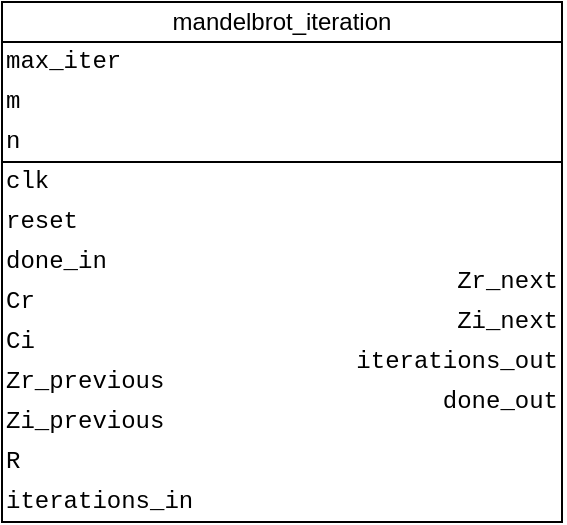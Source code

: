 <mxfile version="14.5.1" type="device" pages="5"><diagram id="_jJsT55Abz3tgFSvRN_q" name="mandelbrot_iteration"><mxGraphModel dx="691" dy="455" grid="1" gridSize="10" guides="1" tooltips="1" connect="1" arrows="1" fold="1" page="1" pageScale="1" pageWidth="1169" pageHeight="827" math="0" shadow="0"><root><mxCell id="0"/><mxCell id="1" parent="0"/><mxCell id="hxYK2iwyXAzPgti9iK7B-1" value="" style="group" vertex="1" connectable="0" parent="1"><mxGeometry x="320" y="40" width="280" height="260" as="geometry"/></mxCell><mxCell id="hxYK2iwyXAzPgti9iK7B-2" value="" style="rounded=0;whiteSpace=wrap;html=1;imageAspect=1;connectable=0;" vertex="1" parent="hxYK2iwyXAzPgti9iK7B-1"><mxGeometry width="280" height="260" as="geometry"/></mxCell><mxCell id="hxYK2iwyXAzPgti9iK7B-3" value="mandelbrot_iteration" style="rounded=0;whiteSpace=wrap;html=1;" vertex="1" parent="hxYK2iwyXAzPgti9iK7B-1"><mxGeometry width="280" height="20" as="geometry"/></mxCell><mxCell id="hxYK2iwyXAzPgti9iK7B-4" value="" style="endArrow=none;html=1;" edge="1" parent="hxYK2iwyXAzPgti9iK7B-1"><mxGeometry width="50" height="50" as="geometry"><mxPoint y="80" as="sourcePoint"/><mxPoint x="280" y="80" as="targetPoint"/></mxGeometry></mxCell><mxCell id="hxYK2iwyXAzPgti9iK7B-5" value="max_iter" style="text;html=1;strokeColor=none;fillColor=none;align=left;verticalAlign=middle;whiteSpace=wrap;rounded=0;fontFamily=Courier New;connectable=0;" vertex="1" parent="hxYK2iwyXAzPgti9iK7B-1"><mxGeometry y="20" width="60" height="20" as="geometry"/></mxCell><mxCell id="hxYK2iwyXAzPgti9iK7B-6" value="m" style="text;html=1;strokeColor=none;fillColor=none;align=left;verticalAlign=middle;whiteSpace=wrap;rounded=0;fontFamily=Courier New;connectable=0;" vertex="1" parent="hxYK2iwyXAzPgti9iK7B-1"><mxGeometry y="40" width="60" height="20" as="geometry"/></mxCell><mxCell id="hxYK2iwyXAzPgti9iK7B-7" value="n" style="text;html=1;strokeColor=none;fillColor=none;align=left;verticalAlign=middle;whiteSpace=wrap;rounded=0;fontFamily=Courier New;connectable=0;" vertex="1" parent="hxYK2iwyXAzPgti9iK7B-1"><mxGeometry y="60" width="60" height="20" as="geometry"/></mxCell><mxCell id="hxYK2iwyXAzPgti9iK7B-8" value="clk" style="text;html=1;strokeColor=none;fillColor=none;align=left;verticalAlign=middle;whiteSpace=wrap;rounded=0;fontFamily=Courier New;connectable=0;" vertex="1" parent="hxYK2iwyXAzPgti9iK7B-1"><mxGeometry y="80" width="60" height="20" as="geometry"/></mxCell><mxCell id="hxYK2iwyXAzPgti9iK7B-9" value="reset&lt;span style=&quot;color: rgba(0 , 0 , 0 , 0) ; font-family: monospace ; font-size: 0px&quot;&gt;%3CmxGraphModel%3E%3Croot%3E%3CmxCell%20id%3D%220%22%2F%3E%3CmxCell%20id%3D%221%22%20parent%3D%220%22%2F%3E%3CmxCell%20id%3D%222%22%20value%3D%22clk%22%20style%3D%22text%3Bhtml%3D1%3BstrokeColor%3Dnone%3BfillColor%3Dnone%3Balign%3Dleft%3BverticalAlign%3Dmiddle%3BwhiteSpace%3Dwrap%3Brounded%3D0%3BfontFamily%3DCourier%20New%3B%22%20vertex%3D%221%22%20parent%3D%221%22%3E%3CmxGeometry%20x%3D%22360%22%20y%3D%22280%22%20width%3D%2260%22%20height%3D%2220%22%20as%3D%22geometry%22%2F%3E%3C%2FmxCell%3E%3C%2Froot%3E%3C%2FmxGraphModel%3E&lt;/span&gt;" style="text;html=1;strokeColor=none;fillColor=none;align=left;verticalAlign=middle;whiteSpace=wrap;rounded=0;fontFamily=Courier New;connectable=0;" vertex="1" parent="hxYK2iwyXAzPgti9iK7B-1"><mxGeometry y="100" width="60" height="20" as="geometry"/></mxCell><mxCell id="hxYK2iwyXAzPgti9iK7B-10" value="done_in" style="text;html=1;strokeColor=none;fillColor=none;align=left;verticalAlign=middle;whiteSpace=wrap;rounded=0;fontFamily=Courier New;connectable=0;" vertex="1" parent="hxYK2iwyXAzPgti9iK7B-1"><mxGeometry y="120" width="60" height="20" as="geometry"/></mxCell><mxCell id="hxYK2iwyXAzPgti9iK7B-11" value="Cr" style="text;html=1;strokeColor=none;fillColor=none;align=left;verticalAlign=middle;whiteSpace=wrap;rounded=0;fontFamily=Courier New;connectable=0;" vertex="1" parent="hxYK2iwyXAzPgti9iK7B-1"><mxGeometry y="140" width="60" height="20" as="geometry"/></mxCell><mxCell id="hxYK2iwyXAzPgti9iK7B-12" value="Ci" style="text;html=1;strokeColor=none;fillColor=none;align=left;verticalAlign=middle;whiteSpace=wrap;rounded=0;fontFamily=Courier New;connectable=0;" vertex="1" parent="hxYK2iwyXAzPgti9iK7B-1"><mxGeometry y="160" width="60" height="20" as="geometry"/></mxCell><mxCell id="hxYK2iwyXAzPgti9iK7B-13" value="Zr_previous" style="text;html=1;strokeColor=none;fillColor=none;align=left;verticalAlign=middle;whiteSpace=wrap;rounded=0;fontFamily=Courier New;connectable=0;" vertex="1" parent="hxYK2iwyXAzPgti9iK7B-1"><mxGeometry y="180" width="60" height="20" as="geometry"/></mxCell><mxCell id="hxYK2iwyXAzPgti9iK7B-14" value="R" style="text;html=1;strokeColor=none;fillColor=none;align=left;verticalAlign=middle;whiteSpace=wrap;rounded=0;fontFamily=Courier New;connectable=0;" vertex="1" parent="hxYK2iwyXAzPgti9iK7B-1"><mxGeometry y="220" width="60" height="20" as="geometry"/></mxCell><mxCell id="hxYK2iwyXAzPgti9iK7B-15" value="iterations_in" style="text;html=1;strokeColor=none;fillColor=none;align=left;verticalAlign=middle;whiteSpace=wrap;rounded=0;fontFamily=Courier New;connectable=0;" vertex="1" parent="hxYK2iwyXAzPgti9iK7B-1"><mxGeometry y="240" width="60" height="20" as="geometry"/></mxCell><mxCell id="hxYK2iwyXAzPgti9iK7B-16" value="done_out" style="text;html=1;strokeColor=none;fillColor=none;align=right;verticalAlign=middle;whiteSpace=wrap;rounded=0;fontFamily=Courier New;connectable=0;" vertex="1" parent="hxYK2iwyXAzPgti9iK7B-1"><mxGeometry x="220" y="190" width="60" height="20" as="geometry"/></mxCell><mxCell id="hxYK2iwyXAzPgti9iK7B-17" value="iterations_out" style="text;html=1;strokeColor=none;fillColor=none;align=right;verticalAlign=middle;whiteSpace=wrap;rounded=0;fontFamily=Courier New;connectable=0;" vertex="1" parent="hxYK2iwyXAzPgti9iK7B-1"><mxGeometry x="220" y="170" width="60" height="20" as="geometry"/></mxCell><mxCell id="hxYK2iwyXAzPgti9iK7B-18" value="Zi_next" style="text;html=1;strokeColor=none;fillColor=none;align=right;verticalAlign=middle;whiteSpace=wrap;rounded=0;fontFamily=Courier New;connectable=0;" vertex="1" parent="hxYK2iwyXAzPgti9iK7B-1"><mxGeometry x="220" y="150" width="60" height="20" as="geometry"/></mxCell><mxCell id="hxYK2iwyXAzPgti9iK7B-19" value="Zr_next" style="text;html=1;strokeColor=none;fillColor=none;align=right;verticalAlign=middle;whiteSpace=wrap;rounded=0;fontFamily=Courier New;connectable=0;" vertex="1" parent="hxYK2iwyXAzPgti9iK7B-1"><mxGeometry x="220" y="130" width="60" height="20" as="geometry"/></mxCell><mxCell id="hxYK2iwyXAzPgti9iK7B-20" value="Zi_previous" style="text;html=1;strokeColor=none;fillColor=none;align=left;verticalAlign=middle;whiteSpace=wrap;rounded=0;fontFamily=Courier New;connectable=0;" vertex="1" parent="hxYK2iwyXAzPgti9iK7B-1"><mxGeometry y="200" width="60" height="20" as="geometry"/></mxCell></root></mxGraphModel></diagram><diagram id="HhHbQZ-x63Y027HYwnwl" name="loop"><mxGraphModel dx="835" dy="550" grid="1" gridSize="10" guides="1" tooltips="1" connect="1" arrows="1" fold="1" page="1" pageScale="1" pageWidth="1169" pageHeight="827" math="0" shadow="0"><root><mxCell id="9hP6KZm9KXk-ghTSROy2-0"/><mxCell id="9hP6KZm9KXk-ghTSROy2-1" parent="9hP6KZm9KXk-ghTSROy2-0"/><mxCell id="9hP6KZm9KXk-ghTSROy2-2" value="" style="endArrow=none;html=1;fontFamily=Courier New;edgeStyle=orthogonalEdgeStyle;arcSize=0;startArrow=block;startFill=1;endSize=3;startSize=3;endFill=0;" edge="1" parent="9hP6KZm9KXk-ghTSROy2-1"><mxGeometry width="50" height="50" relative="1" as="geometry"><mxPoint x="320" y="290" as="sourcePoint"/><mxPoint x="600" y="250" as="targetPoint"/><Array as="points"><mxPoint x="300" y="290"/><mxPoint x="300" y="310"/><mxPoint x="620" y="310"/><mxPoint x="620" y="250"/></Array></mxGeometry></mxCell><mxCell id="9hP6KZm9KXk-ghTSROy2-3" value="" style="endArrow=block;html=1;fontFamily=Courier New;arcSize=0;startSize=3;endSize=3;rounded=0;endFill=1;startArrow=none;startFill=0;" edge="1" parent="9hP6KZm9KXk-ghTSROy2-1"><mxGeometry width="50" height="50" relative="1" as="geometry"><mxPoint x="600" y="230" as="sourcePoint"/><mxPoint x="320" y="250" as="targetPoint"/><Array as="points"><mxPoint x="640" y="230"/><mxPoint x="640" y="320"/><mxPoint x="290" y="320"/><mxPoint x="290" y="250"/></Array></mxGeometry></mxCell><mxCell id="9hP6KZm9KXk-ghTSROy2-4" value="" style="group" vertex="1" connectable="0" parent="9hP6KZm9KXk-ghTSROy2-1"><mxGeometry x="320" y="40" width="280" height="260" as="geometry"/></mxCell><mxCell id="9hP6KZm9KXk-ghTSROy2-5" value="" style="rounded=0;whiteSpace=wrap;html=1;imageAspect=1;connectable=0;" vertex="1" parent="9hP6KZm9KXk-ghTSROy2-4"><mxGeometry width="280" height="260" as="geometry"/></mxCell><mxCell id="9hP6KZm9KXk-ghTSROy2-6" value="mandelbrot_iteration" style="rounded=0;whiteSpace=wrap;html=1;" vertex="1" parent="9hP6KZm9KXk-ghTSROy2-4"><mxGeometry width="280" height="20" as="geometry"/></mxCell><mxCell id="9hP6KZm9KXk-ghTSROy2-7" value="" style="endArrow=none;html=1;" edge="1" parent="9hP6KZm9KXk-ghTSROy2-4"><mxGeometry width="50" height="50" as="geometry"><mxPoint y="80" as="sourcePoint"/><mxPoint x="280" y="80" as="targetPoint"/></mxGeometry></mxCell><mxCell id="9hP6KZm9KXk-ghTSROy2-8" value="max_iter" style="text;html=1;strokeColor=none;fillColor=none;align=left;verticalAlign=middle;whiteSpace=wrap;rounded=0;fontFamily=Courier New;connectable=0;" vertex="1" parent="9hP6KZm9KXk-ghTSROy2-4"><mxGeometry y="20" width="60" height="20" as="geometry"/></mxCell><mxCell id="9hP6KZm9KXk-ghTSROy2-9" value="m" style="text;html=1;strokeColor=none;fillColor=none;align=left;verticalAlign=middle;whiteSpace=wrap;rounded=0;fontFamily=Courier New;connectable=0;" vertex="1" parent="9hP6KZm9KXk-ghTSROy2-4"><mxGeometry y="40" width="60" height="20" as="geometry"/></mxCell><mxCell id="9hP6KZm9KXk-ghTSROy2-10" value="n" style="text;html=1;strokeColor=none;fillColor=none;align=left;verticalAlign=middle;whiteSpace=wrap;rounded=0;fontFamily=Courier New;connectable=0;" vertex="1" parent="9hP6KZm9KXk-ghTSROy2-4"><mxGeometry y="60" width="60" height="20" as="geometry"/></mxCell><mxCell id="9hP6KZm9KXk-ghTSROy2-11" value="clk" style="text;html=1;strokeColor=none;fillColor=none;align=left;verticalAlign=middle;whiteSpace=wrap;rounded=0;fontFamily=Courier New;connectable=0;" vertex="1" parent="9hP6KZm9KXk-ghTSROy2-4"><mxGeometry y="80" width="60" height="20" as="geometry"/></mxCell><mxCell id="9hP6KZm9KXk-ghTSROy2-12" value="reset&lt;span style=&quot;color: rgba(0 , 0 , 0 , 0) ; font-family: monospace ; font-size: 0px&quot;&gt;%3CmxGraphModel%3E%3Croot%3E%3CmxCell%20id%3D%220%22%2F%3E%3CmxCell%20id%3D%221%22%20parent%3D%220%22%2F%3E%3CmxCell%20id%3D%222%22%20value%3D%22clk%22%20style%3D%22text%3Bhtml%3D1%3BstrokeColor%3Dnone%3BfillColor%3Dnone%3Balign%3Dleft%3BverticalAlign%3Dmiddle%3BwhiteSpace%3Dwrap%3Brounded%3D0%3BfontFamily%3DCourier%20New%3B%22%20vertex%3D%221%22%20parent%3D%221%22%3E%3CmxGeometry%20x%3D%22360%22%20y%3D%22280%22%20width%3D%2260%22%20height%3D%2220%22%20as%3D%22geometry%22%2F%3E%3C%2FmxCell%3E%3C%2Froot%3E%3C%2FmxGraphModel%3E&lt;/span&gt;" style="text;html=1;strokeColor=none;fillColor=none;align=left;verticalAlign=middle;whiteSpace=wrap;rounded=0;fontFamily=Courier New;connectable=0;" vertex="1" parent="9hP6KZm9KXk-ghTSROy2-4"><mxGeometry y="100" width="60" height="20" as="geometry"/></mxCell><mxCell id="9hP6KZm9KXk-ghTSROy2-13" value="done_in" style="text;html=1;strokeColor=none;fillColor=none;align=left;verticalAlign=middle;whiteSpace=wrap;rounded=0;fontFamily=Courier New;connectable=0;" vertex="1" parent="9hP6KZm9KXk-ghTSROy2-4"><mxGeometry y="120" width="60" height="20" as="geometry"/></mxCell><mxCell id="9hP6KZm9KXk-ghTSROy2-14" value="Cr" style="text;html=1;strokeColor=none;fillColor=none;align=left;verticalAlign=middle;whiteSpace=wrap;rounded=0;fontFamily=Courier New;connectable=0;" vertex="1" parent="9hP6KZm9KXk-ghTSROy2-4"><mxGeometry y="140" width="60" height="20" as="geometry"/></mxCell><mxCell id="9hP6KZm9KXk-ghTSROy2-15" value="Ci" style="text;html=1;strokeColor=none;fillColor=none;align=left;verticalAlign=middle;whiteSpace=wrap;rounded=0;fontFamily=Courier New;connectable=0;" vertex="1" parent="9hP6KZm9KXk-ghTSROy2-4"><mxGeometry y="160" width="60" height="20" as="geometry"/></mxCell><mxCell id="9hP6KZm9KXk-ghTSROy2-16" value="Zr_previous" style="text;html=1;strokeColor=none;fillColor=none;align=left;verticalAlign=middle;whiteSpace=wrap;rounded=0;fontFamily=Courier New;connectable=0;" vertex="1" parent="9hP6KZm9KXk-ghTSROy2-4"><mxGeometry y="180" width="60" height="20" as="geometry"/></mxCell><mxCell id="9hP6KZm9KXk-ghTSROy2-17" value="R" style="text;html=1;strokeColor=none;fillColor=none;align=left;verticalAlign=middle;whiteSpace=wrap;rounded=0;fontFamily=Courier New;connectable=0;" vertex="1" parent="9hP6KZm9KXk-ghTSROy2-4"><mxGeometry y="220" width="60" height="20" as="geometry"/></mxCell><mxCell id="9hP6KZm9KXk-ghTSROy2-18" value="iterations_in" style="text;html=1;strokeColor=none;fillColor=none;align=left;verticalAlign=middle;whiteSpace=wrap;rounded=0;fontFamily=Courier New;connectable=0;" vertex="1" parent="9hP6KZm9KXk-ghTSROy2-4"><mxGeometry y="240" width="60" height="20" as="geometry"/></mxCell><mxCell id="9hP6KZm9KXk-ghTSROy2-19" value="done_out" style="text;html=1;strokeColor=none;fillColor=none;align=right;verticalAlign=middle;whiteSpace=wrap;rounded=0;fontFamily=Courier New;connectable=0;" vertex="1" parent="9hP6KZm9KXk-ghTSROy2-4"><mxGeometry x="220" y="220" width="60" height="20" as="geometry"/></mxCell><mxCell id="9hP6KZm9KXk-ghTSROy2-20" value="iterations_out" style="text;html=1;strokeColor=none;fillColor=none;align=right;verticalAlign=middle;whiteSpace=wrap;rounded=0;fontFamily=Courier New;connectable=0;" vertex="1" parent="9hP6KZm9KXk-ghTSROy2-4"><mxGeometry x="220" y="200" width="60" height="20" as="geometry"/></mxCell><mxCell id="9hP6KZm9KXk-ghTSROy2-21" value="Zi_next" style="text;html=1;strokeColor=none;fillColor=none;align=right;verticalAlign=middle;whiteSpace=wrap;rounded=0;fontFamily=Courier New;connectable=0;" vertex="1" parent="9hP6KZm9KXk-ghTSROy2-4"><mxGeometry x="220" y="180" width="60" height="20" as="geometry"/></mxCell><mxCell id="9hP6KZm9KXk-ghTSROy2-22" value="Zr_next" style="text;html=1;strokeColor=none;fillColor=none;align=right;verticalAlign=middle;whiteSpace=wrap;rounded=0;fontFamily=Courier New;connectable=0;" vertex="1" parent="9hP6KZm9KXk-ghTSROy2-4"><mxGeometry x="220" y="160" width="60" height="20" as="geometry"/></mxCell><mxCell id="9hP6KZm9KXk-ghTSROy2-23" value="Zi_previous" style="text;html=1;strokeColor=none;fillColor=none;align=left;verticalAlign=middle;whiteSpace=wrap;rounded=0;fontFamily=Courier New;connectable=0;" vertex="1" parent="9hP6KZm9KXk-ghTSROy2-4"><mxGeometry y="200" width="60" height="20" as="geometry"/></mxCell><mxCell id="9hP6KZm9KXk-ghTSROy2-24" value="" style="endArrow=block;html=1;fontFamily=Courier New;rounded=0;endSize=3;startSize=3;endFill=1;startArrow=none;startFill=0;" edge="1" parent="9hP6KZm9KXk-ghTSROy2-1"><mxGeometry width="50" height="50" relative="1" as="geometry"><mxPoint x="600" y="270" as="sourcePoint"/><mxPoint x="320" y="170" as="targetPoint"/><Array as="points"><mxPoint x="680" y="270"/><mxPoint x="680" y="360"/><mxPoint x="250" y="360"/><mxPoint x="250" y="170"/></Array></mxGeometry></mxCell><mxCell id="9hP6KZm9KXk-ghTSROy2-25" value="" style="endArrow=block;html=1;fontFamily=Courier New;arcSize=0;startSize=3;endSize=3;endFill=1;startArrow=none;startFill=0;" edge="1" parent="9hP6KZm9KXk-ghTSROy2-1"><mxGeometry width="50" height="50" relative="1" as="geometry"><mxPoint x="600" y="210" as="sourcePoint"/><mxPoint x="320" y="230" as="targetPoint"/><Array as="points"><mxPoint x="660" y="210"/><mxPoint x="660" y="340"/><mxPoint x="270" y="340"/><mxPoint x="270" y="230"/></Array></mxGeometry></mxCell><mxCell id="xZkozBQHTRZ_x36jadSZ-1" style="edgeStyle=orthogonalEdgeStyle;rounded=0;orthogonalLoop=1;jettySize=auto;html=1;exitX=1;exitY=0.5;exitDx=0;exitDy=0;endSize=3;endArrow=block;endFill=1;startSize=3;" edge="1" parent="9hP6KZm9KXk-ghTSROy2-1" source="xZkozBQHTRZ_x36jadSZ-0"><mxGeometry relative="1" as="geometry"><mxPoint x="320" y="190" as="targetPoint"/><Array as="points"><mxPoint x="280" y="200"/><mxPoint x="280" y="190"/></Array></mxGeometry></mxCell><mxCell id="xZkozBQHTRZ_x36jadSZ-2" style="edgeStyle=orthogonalEdgeStyle;rounded=0;orthogonalLoop=1;jettySize=auto;html=1;exitX=1;exitY=0.5;exitDx=0;exitDy=0;endSize=3;endArrow=block;endFill=1;startSize=3;" edge="1" parent="9hP6KZm9KXk-ghTSROy2-1" source="xZkozBQHTRZ_x36jadSZ-0"><mxGeometry relative="1" as="geometry"><mxPoint x="320" y="210" as="targetPoint"/><Array as="points"><mxPoint x="280" y="200"/><mxPoint x="280" y="210"/></Array></mxGeometry></mxCell><mxCell id="xZkozBQHTRZ_x36jadSZ-0" value="Nouvelle valeur" style="text;html=1;strokeColor=none;fillColor=none;align=center;verticalAlign=middle;whiteSpace=wrap;rounded=0;" vertex="1" parent="9hP6KZm9KXk-ghTSROy2-1"><mxGeometry x="150" y="190" width="90" height="20" as="geometry"/></mxCell><mxCell id="xZkozBQHTRZ_x36jadSZ-4" style="edgeStyle=orthogonalEdgeStyle;rounded=0;orthogonalLoop=1;jettySize=auto;html=1;exitX=1;exitY=0.5;exitDx=0;exitDy=0;endSize=3;endArrow=block;endFill=1;startSize=3;" edge="1" parent="9hP6KZm9KXk-ghTSROy2-1" source="xZkozBQHTRZ_x36jadSZ-3"><mxGeometry relative="1" as="geometry"><mxPoint x="320" y="270" as="targetPoint"/></mxGeometry></mxCell><mxCell id="xZkozBQHTRZ_x36jadSZ-3" value="constante" style="text;html=1;strokeColor=none;fillColor=none;align=center;verticalAlign=middle;whiteSpace=wrap;rounded=0;" vertex="1" parent="9hP6KZm9KXk-ghTSROy2-1"><mxGeometry x="180" y="260" width="60" height="20" as="geometry"/></mxCell></root></mxGraphModel></diagram><diagram id="-gk3c2gso4A7u2yuxSbn" name="pipeline"><mxGraphModel dx="1673" dy="967" grid="1" gridSize="10" guides="1" tooltips="1" connect="1" arrows="1" fold="1" page="1" pageScale="1" pageWidth="1169" pageHeight="827" math="0" shadow="0"><root><mxCell id="WO4Mj6PO6jJ9o3oAA_7K-0"/><mxCell id="WO4Mj6PO6jJ9o3oAA_7K-1" parent="WO4Mj6PO6jJ9o3oAA_7K-0"/><mxCell id="WO4Mj6PO6jJ9o3oAA_7K-4" value="" style="group" vertex="1" connectable="0" parent="WO4Mj6PO6jJ9o3oAA_7K-1"><mxGeometry x="185" y="70" width="280" height="260" as="geometry"/></mxCell><mxCell id="WO4Mj6PO6jJ9o3oAA_7K-5" value="" style="rounded=0;whiteSpace=wrap;html=1;imageAspect=1;connectable=0;" vertex="1" parent="WO4Mj6PO6jJ9o3oAA_7K-4"><mxGeometry width="280" height="260" as="geometry"/></mxCell><mxCell id="WO4Mj6PO6jJ9o3oAA_7K-6" value="mandelbrot_iteration" style="rounded=0;whiteSpace=wrap;html=1;" vertex="1" parent="WO4Mj6PO6jJ9o3oAA_7K-4"><mxGeometry width="280" height="20" as="geometry"/></mxCell><mxCell id="WO4Mj6PO6jJ9o3oAA_7K-7" value="" style="endArrow=none;html=1;" edge="1" parent="WO4Mj6PO6jJ9o3oAA_7K-4"><mxGeometry width="50" height="50" as="geometry"><mxPoint y="80" as="sourcePoint"/><mxPoint x="280" y="80" as="targetPoint"/></mxGeometry></mxCell><mxCell id="WO4Mj6PO6jJ9o3oAA_7K-8" value="max_iter" style="text;html=1;strokeColor=none;fillColor=none;align=left;verticalAlign=middle;whiteSpace=wrap;rounded=0;fontFamily=Courier New;connectable=0;" vertex="1" parent="WO4Mj6PO6jJ9o3oAA_7K-4"><mxGeometry y="20" width="60" height="20" as="geometry"/></mxCell><mxCell id="WO4Mj6PO6jJ9o3oAA_7K-9" value="m" style="text;html=1;strokeColor=none;fillColor=none;align=left;verticalAlign=middle;whiteSpace=wrap;rounded=0;fontFamily=Courier New;connectable=0;" vertex="1" parent="WO4Mj6PO6jJ9o3oAA_7K-4"><mxGeometry y="40" width="60" height="20" as="geometry"/></mxCell><mxCell id="WO4Mj6PO6jJ9o3oAA_7K-10" value="n" style="text;html=1;strokeColor=none;fillColor=none;align=left;verticalAlign=middle;whiteSpace=wrap;rounded=0;fontFamily=Courier New;connectable=0;" vertex="1" parent="WO4Mj6PO6jJ9o3oAA_7K-4"><mxGeometry y="60" width="60" height="20" as="geometry"/></mxCell><mxCell id="WO4Mj6PO6jJ9o3oAA_7K-11" value="clk" style="text;html=1;strokeColor=none;fillColor=none;align=left;verticalAlign=middle;whiteSpace=wrap;rounded=0;fontFamily=Courier New;connectable=0;" vertex="1" parent="WO4Mj6PO6jJ9o3oAA_7K-4"><mxGeometry y="80" width="60" height="20" as="geometry"/></mxCell><mxCell id="WO4Mj6PO6jJ9o3oAA_7K-12" value="reset&lt;span style=&quot;color: rgba(0 , 0 , 0 , 0) ; font-family: monospace ; font-size: 0px&quot;&gt;%3CmxGraphModel%3E%3Croot%3E%3CmxCell%20id%3D%220%22%2F%3E%3CmxCell%20id%3D%221%22%20parent%3D%220%22%2F%3E%3CmxCell%20id%3D%222%22%20value%3D%22clk%22%20style%3D%22text%3Bhtml%3D1%3BstrokeColor%3Dnone%3BfillColor%3Dnone%3Balign%3Dleft%3BverticalAlign%3Dmiddle%3BwhiteSpace%3Dwrap%3Brounded%3D0%3BfontFamily%3DCourier%20New%3B%22%20vertex%3D%221%22%20parent%3D%221%22%3E%3CmxGeometry%20x%3D%22360%22%20y%3D%22280%22%20width%3D%2260%22%20height%3D%2220%22%20as%3D%22geometry%22%2F%3E%3C%2FmxCell%3E%3C%2Froot%3E%3C%2FmxGraphModel%3E&lt;/span&gt;" style="text;html=1;strokeColor=none;fillColor=none;align=left;verticalAlign=middle;whiteSpace=wrap;rounded=0;fontFamily=Courier New;connectable=0;" vertex="1" parent="WO4Mj6PO6jJ9o3oAA_7K-4"><mxGeometry y="100" width="60" height="20" as="geometry"/></mxCell><mxCell id="WO4Mj6PO6jJ9o3oAA_7K-13" value="done_in" style="text;html=1;strokeColor=none;fillColor=none;align=left;verticalAlign=middle;whiteSpace=wrap;rounded=0;fontFamily=Courier New;connectable=0;" vertex="1" parent="WO4Mj6PO6jJ9o3oAA_7K-4"><mxGeometry y="120" width="60" height="20" as="geometry"/></mxCell><mxCell id="WO4Mj6PO6jJ9o3oAA_7K-14" value="Cr" style="text;html=1;strokeColor=none;fillColor=none;align=left;verticalAlign=middle;whiteSpace=wrap;rounded=0;fontFamily=Courier New;connectable=0;" vertex="1" parent="WO4Mj6PO6jJ9o3oAA_7K-4"><mxGeometry y="140" width="60" height="20" as="geometry"/></mxCell><mxCell id="WO4Mj6PO6jJ9o3oAA_7K-15" value="Ci" style="text;html=1;strokeColor=none;fillColor=none;align=left;verticalAlign=middle;whiteSpace=wrap;rounded=0;fontFamily=Courier New;connectable=0;" vertex="1" parent="WO4Mj6PO6jJ9o3oAA_7K-4"><mxGeometry y="160" width="60" height="20" as="geometry"/></mxCell><mxCell id="WO4Mj6PO6jJ9o3oAA_7K-16" value="Zr_previous" style="text;html=1;strokeColor=none;fillColor=none;align=left;verticalAlign=middle;whiteSpace=wrap;rounded=0;fontFamily=Courier New;connectable=0;" vertex="1" parent="WO4Mj6PO6jJ9o3oAA_7K-4"><mxGeometry y="180" width="60" height="20" as="geometry"/></mxCell><mxCell id="WO4Mj6PO6jJ9o3oAA_7K-17" value="R" style="text;html=1;strokeColor=none;fillColor=none;align=left;verticalAlign=middle;whiteSpace=wrap;rounded=0;fontFamily=Courier New;connectable=0;" vertex="1" parent="WO4Mj6PO6jJ9o3oAA_7K-4"><mxGeometry y="220" width="60" height="20" as="geometry"/></mxCell><mxCell id="WO4Mj6PO6jJ9o3oAA_7K-18" value="iterations_in" style="text;html=1;strokeColor=none;fillColor=none;align=left;verticalAlign=middle;whiteSpace=wrap;rounded=0;fontFamily=Courier New;connectable=0;" vertex="1" parent="WO4Mj6PO6jJ9o3oAA_7K-4"><mxGeometry y="240" width="60" height="20" as="geometry"/></mxCell><mxCell id="WO4Mj6PO6jJ9o3oAA_7K-19" value="done_out" style="text;html=1;strokeColor=none;fillColor=none;align=right;verticalAlign=middle;whiteSpace=wrap;rounded=0;fontFamily=Courier New;connectable=0;" vertex="1" parent="WO4Mj6PO6jJ9o3oAA_7K-4"><mxGeometry x="220" y="120" width="60" height="20" as="geometry"/></mxCell><mxCell id="WO4Mj6PO6jJ9o3oAA_7K-20" value="iterations_out" style="text;html=1;strokeColor=none;fillColor=none;align=right;verticalAlign=middle;whiteSpace=wrap;rounded=0;fontFamily=Courier New;connectable=0;" vertex="1" parent="WO4Mj6PO6jJ9o3oAA_7K-4"><mxGeometry x="220" y="240" width="60" height="20" as="geometry"/></mxCell><mxCell id="WO4Mj6PO6jJ9o3oAA_7K-21" value="Zi_next" style="text;html=1;strokeColor=none;fillColor=none;align=right;verticalAlign=middle;whiteSpace=wrap;rounded=0;fontFamily=Courier New;connectable=0;" vertex="1" parent="WO4Mj6PO6jJ9o3oAA_7K-4"><mxGeometry x="220" y="200" width="60" height="20" as="geometry"/></mxCell><mxCell id="WO4Mj6PO6jJ9o3oAA_7K-22" value="Zr_next" style="text;html=1;strokeColor=none;fillColor=none;align=right;verticalAlign=middle;whiteSpace=wrap;rounded=0;fontFamily=Courier New;connectable=0;" vertex="1" parent="WO4Mj6PO6jJ9o3oAA_7K-4"><mxGeometry x="220" y="180" width="60" height="20" as="geometry"/></mxCell><mxCell id="WO4Mj6PO6jJ9o3oAA_7K-23" value="Zi_previous" style="text;html=1;strokeColor=none;fillColor=none;align=left;verticalAlign=middle;whiteSpace=wrap;rounded=0;fontFamily=Courier New;connectable=0;" vertex="1" parent="WO4Mj6PO6jJ9o3oAA_7K-4"><mxGeometry y="200" width="60" height="20" as="geometry"/></mxCell><mxCell id="WO4Mj6PO6jJ9o3oAA_7K-26" style="edgeStyle=orthogonalEdgeStyle;rounded=0;orthogonalLoop=1;jettySize=auto;html=1;exitX=1;exitY=0.5;exitDx=0;exitDy=0;endSize=3;endArrow=block;endFill=1;startSize=3;" edge="1" parent="WO4Mj6PO6jJ9o3oAA_7K-1" source="WO4Mj6PO6jJ9o3oAA_7K-28"><mxGeometry relative="1" as="geometry"><mxPoint x="185" y="220" as="targetPoint"/><Array as="points"><mxPoint x="145" y="230"/><mxPoint x="145" y="220"/></Array></mxGeometry></mxCell><mxCell id="WO4Mj6PO6jJ9o3oAA_7K-27" style="edgeStyle=orthogonalEdgeStyle;rounded=0;orthogonalLoop=1;jettySize=auto;html=1;exitX=1;exitY=0.5;exitDx=0;exitDy=0;endSize=3;endArrow=block;endFill=1;startSize=3;" edge="1" parent="WO4Mj6PO6jJ9o3oAA_7K-1" source="WO4Mj6PO6jJ9o3oAA_7K-28"><mxGeometry relative="1" as="geometry"><mxPoint x="185" y="240" as="targetPoint"/><Array as="points"><mxPoint x="145" y="230"/><mxPoint x="145" y="240"/></Array></mxGeometry></mxCell><mxCell id="WO4Mj6PO6jJ9o3oAA_7K-28" value="Nouvelle valeur" style="text;html=1;strokeColor=none;fillColor=none;align=center;verticalAlign=middle;whiteSpace=wrap;rounded=0;" vertex="1" parent="WO4Mj6PO6jJ9o3oAA_7K-1"><mxGeometry x="15" y="220" width="90" height="20" as="geometry"/></mxCell><mxCell id="WO4Mj6PO6jJ9o3oAA_7K-29" style="edgeStyle=orthogonalEdgeStyle;rounded=0;orthogonalLoop=1;jettySize=auto;html=1;exitX=1;exitY=0.5;exitDx=0;exitDy=0;endSize=3;endArrow=block;endFill=1;startSize=3;" edge="1" parent="WO4Mj6PO6jJ9o3oAA_7K-1" source="WO4Mj6PO6jJ9o3oAA_7K-30"><mxGeometry relative="1" as="geometry"><mxPoint x="185" y="300" as="targetPoint"/></mxGeometry></mxCell><mxCell id="WO4Mj6PO6jJ9o3oAA_7K-30" value="constante" style="text;html=1;strokeColor=none;fillColor=none;align=center;verticalAlign=middle;whiteSpace=wrap;rounded=0;" vertex="1" parent="WO4Mj6PO6jJ9o3oAA_7K-1"><mxGeometry x="45" y="290" width="60" height="20" as="geometry"/></mxCell><mxCell id="WO4Mj6PO6jJ9o3oAA_7K-71" value="0" style="text;html=1;strokeColor=none;fillColor=none;align=center;verticalAlign=middle;whiteSpace=wrap;rounded=0;" vertex="1" parent="WO4Mj6PO6jJ9o3oAA_7K-1"><mxGeometry x="165" y="190" width="20" height="20" as="geometry"/></mxCell><mxCell id="WO4Mj6PO6jJ9o3oAA_7K-72" value="0" style="text;html=1;strokeColor=none;fillColor=none;align=center;verticalAlign=middle;whiteSpace=wrap;rounded=0;" vertex="1" parent="WO4Mj6PO6jJ9o3oAA_7K-1"><mxGeometry x="165" y="250" width="20" height="20" as="geometry"/></mxCell><mxCell id="WO4Mj6PO6jJ9o3oAA_7K-73" value="0" style="text;html=1;strokeColor=none;fillColor=none;align=center;verticalAlign=middle;whiteSpace=wrap;rounded=0;" vertex="1" parent="WO4Mj6PO6jJ9o3oAA_7K-1"><mxGeometry x="165" y="270" width="20" height="20" as="geometry"/></mxCell><mxCell id="WO4Mj6PO6jJ9o3oAA_7K-74" value="0" style="text;html=1;strokeColor=none;fillColor=none;align=center;verticalAlign=middle;whiteSpace=wrap;rounded=0;" vertex="1" parent="WO4Mj6PO6jJ9o3oAA_7K-1"><mxGeometry x="165" y="310" width="20" height="20" as="geometry"/></mxCell><mxCell id="WO4Mj6PO6jJ9o3oAA_7K-77" value="" style="endArrow=block;html=1;endSize=3;startSize=3;endFill=1;arcSize=0;" edge="1" parent="WO4Mj6PO6jJ9o3oAA_7K-1"><mxGeometry width="50" height="50" relative="1" as="geometry"><mxPoint x="465" y="260" as="sourcePoint"/><mxPoint x="505" y="260" as="targetPoint"/><Array as="points"><mxPoint x="495" y="260"/></Array></mxGeometry></mxCell><mxCell id="WO4Mj6PO6jJ9o3oAA_7K-78" value="" style="endArrow=block;html=1;endSize=3;startSize=3;endFill=1;arcSize=0;" edge="1" parent="WO4Mj6PO6jJ9o3oAA_7K-1"><mxGeometry width="50" height="50" relative="1" as="geometry"><mxPoint x="465" y="279.83" as="sourcePoint"/><mxPoint x="505" y="279.83" as="targetPoint"/><Array as="points"><mxPoint x="495" y="279.83"/></Array></mxGeometry></mxCell><mxCell id="WO4Mj6PO6jJ9o3oAA_7K-79" value="" style="endArrow=block;html=1;endSize=3;startSize=3;endFill=1;arcSize=0;" edge="1" parent="WO4Mj6PO6jJ9o3oAA_7K-1"><mxGeometry width="50" height="50" relative="1" as="geometry"><mxPoint x="465" y="319.83" as="sourcePoint"/><mxPoint x="505" y="319.83" as="targetPoint"/><Array as="points"><mxPoint x="495" y="319.83"/></Array></mxGeometry></mxCell><mxCell id="WO4Mj6PO6jJ9o3oAA_7K-80" value="" style="endArrow=block;html=1;endSize=3;startSize=3;endFill=1;arcSize=0;" edge="1" parent="WO4Mj6PO6jJ9o3oAA_7K-1"><mxGeometry width="50" height="50" relative="1" as="geometry"><mxPoint x="465" y="199.83" as="sourcePoint"/><mxPoint x="505" y="199.83" as="targetPoint"/><Array as="points"><mxPoint x="495" y="199.83"/></Array></mxGeometry></mxCell><mxCell id="WO4Mj6PO6jJ9o3oAA_7K-85" value="" style="group" vertex="1" connectable="0" parent="WO4Mj6PO6jJ9o3oAA_7K-1"><mxGeometry x="505" y="70" width="280" height="260" as="geometry"/></mxCell><mxCell id="WO4Mj6PO6jJ9o3oAA_7K-86" value="" style="rounded=0;whiteSpace=wrap;html=1;imageAspect=1;connectable=0;" vertex="1" parent="WO4Mj6PO6jJ9o3oAA_7K-85"><mxGeometry width="280" height="260" as="geometry"/></mxCell><mxCell id="WO4Mj6PO6jJ9o3oAA_7K-87" value="mandelbrot_iteration" style="rounded=0;whiteSpace=wrap;html=1;" vertex="1" parent="WO4Mj6PO6jJ9o3oAA_7K-85"><mxGeometry width="280" height="20" as="geometry"/></mxCell><mxCell id="WO4Mj6PO6jJ9o3oAA_7K-88" value="" style="endArrow=none;html=1;" edge="1" parent="WO4Mj6PO6jJ9o3oAA_7K-85"><mxGeometry width="50" height="50" as="geometry"><mxPoint y="80" as="sourcePoint"/><mxPoint x="280" y="80" as="targetPoint"/></mxGeometry></mxCell><mxCell id="WO4Mj6PO6jJ9o3oAA_7K-89" value="max_iter" style="text;html=1;strokeColor=none;fillColor=none;align=left;verticalAlign=middle;whiteSpace=wrap;rounded=0;fontFamily=Courier New;connectable=0;" vertex="1" parent="WO4Mj6PO6jJ9o3oAA_7K-85"><mxGeometry y="20" width="60" height="20" as="geometry"/></mxCell><mxCell id="WO4Mj6PO6jJ9o3oAA_7K-90" value="m" style="text;html=1;strokeColor=none;fillColor=none;align=left;verticalAlign=middle;whiteSpace=wrap;rounded=0;fontFamily=Courier New;connectable=0;" vertex="1" parent="WO4Mj6PO6jJ9o3oAA_7K-85"><mxGeometry y="40" width="60" height="20" as="geometry"/></mxCell><mxCell id="WO4Mj6PO6jJ9o3oAA_7K-91" value="n" style="text;html=1;strokeColor=none;fillColor=none;align=left;verticalAlign=middle;whiteSpace=wrap;rounded=0;fontFamily=Courier New;connectable=0;" vertex="1" parent="WO4Mj6PO6jJ9o3oAA_7K-85"><mxGeometry y="60" width="60" height="20" as="geometry"/></mxCell><mxCell id="WO4Mj6PO6jJ9o3oAA_7K-92" value="clk" style="text;html=1;strokeColor=none;fillColor=none;align=left;verticalAlign=middle;whiteSpace=wrap;rounded=0;fontFamily=Courier New;connectable=0;" vertex="1" parent="WO4Mj6PO6jJ9o3oAA_7K-85"><mxGeometry y="80" width="60" height="20" as="geometry"/></mxCell><mxCell id="WO4Mj6PO6jJ9o3oAA_7K-93" value="reset&lt;span style=&quot;color: rgba(0 , 0 , 0 , 0) ; font-family: monospace ; font-size: 0px&quot;&gt;%3CmxGraphModel%3E%3Croot%3E%3CmxCell%20id%3D%220%22%2F%3E%3CmxCell%20id%3D%221%22%20parent%3D%220%22%2F%3E%3CmxCell%20id%3D%222%22%20value%3D%22clk%22%20style%3D%22text%3Bhtml%3D1%3BstrokeColor%3Dnone%3BfillColor%3Dnone%3Balign%3Dleft%3BverticalAlign%3Dmiddle%3BwhiteSpace%3Dwrap%3Brounded%3D0%3BfontFamily%3DCourier%20New%3B%22%20vertex%3D%221%22%20parent%3D%221%22%3E%3CmxGeometry%20x%3D%22360%22%20y%3D%22280%22%20width%3D%2260%22%20height%3D%2220%22%20as%3D%22geometry%22%2F%3E%3C%2FmxCell%3E%3C%2Froot%3E%3C%2FmxGraphModel%3E&lt;/span&gt;" style="text;html=1;strokeColor=none;fillColor=none;align=left;verticalAlign=middle;whiteSpace=wrap;rounded=0;fontFamily=Courier New;connectable=0;" vertex="1" parent="WO4Mj6PO6jJ9o3oAA_7K-85"><mxGeometry y="100" width="60" height="20" as="geometry"/></mxCell><mxCell id="WO4Mj6PO6jJ9o3oAA_7K-94" value="done_in" style="text;html=1;strokeColor=none;fillColor=none;align=left;verticalAlign=middle;whiteSpace=wrap;rounded=0;fontFamily=Courier New;connectable=0;" vertex="1" parent="WO4Mj6PO6jJ9o3oAA_7K-85"><mxGeometry y="120" width="60" height="20" as="geometry"/></mxCell><mxCell id="WO4Mj6PO6jJ9o3oAA_7K-95" value="Cr" style="text;html=1;strokeColor=none;fillColor=none;align=left;verticalAlign=middle;whiteSpace=wrap;rounded=0;fontFamily=Courier New;connectable=0;" vertex="1" parent="WO4Mj6PO6jJ9o3oAA_7K-85"><mxGeometry y="140" width="60" height="20" as="geometry"/></mxCell><mxCell id="WO4Mj6PO6jJ9o3oAA_7K-96" value="Ci" style="text;html=1;strokeColor=none;fillColor=none;align=left;verticalAlign=middle;whiteSpace=wrap;rounded=0;fontFamily=Courier New;connectable=0;" vertex="1" parent="WO4Mj6PO6jJ9o3oAA_7K-85"><mxGeometry y="160" width="60" height="20" as="geometry"/></mxCell><mxCell id="WO4Mj6PO6jJ9o3oAA_7K-97" value="Zr_previous" style="text;html=1;strokeColor=none;fillColor=none;align=left;verticalAlign=middle;whiteSpace=wrap;rounded=0;fontFamily=Courier New;connectable=0;" vertex="1" parent="WO4Mj6PO6jJ9o3oAA_7K-85"><mxGeometry y="180" width="60" height="20" as="geometry"/></mxCell><mxCell id="WO4Mj6PO6jJ9o3oAA_7K-98" value="R" style="text;html=1;strokeColor=none;fillColor=none;align=left;verticalAlign=middle;whiteSpace=wrap;rounded=0;fontFamily=Courier New;connectable=0;" vertex="1" parent="WO4Mj6PO6jJ9o3oAA_7K-85"><mxGeometry y="220" width="60" height="20" as="geometry"/></mxCell><mxCell id="WO4Mj6PO6jJ9o3oAA_7K-99" value="iterations_in" style="text;html=1;strokeColor=none;fillColor=none;align=left;verticalAlign=middle;whiteSpace=wrap;rounded=0;fontFamily=Courier New;connectable=0;" vertex="1" parent="WO4Mj6PO6jJ9o3oAA_7K-85"><mxGeometry y="240" width="60" height="20" as="geometry"/></mxCell><mxCell id="WO4Mj6PO6jJ9o3oAA_7K-100" value="done_out" style="text;html=1;strokeColor=none;fillColor=none;align=right;verticalAlign=middle;whiteSpace=wrap;rounded=0;fontFamily=Courier New;connectable=0;" vertex="1" parent="WO4Mj6PO6jJ9o3oAA_7K-85"><mxGeometry x="220" y="120" width="60" height="20" as="geometry"/></mxCell><mxCell id="WO4Mj6PO6jJ9o3oAA_7K-101" value="iterations_out" style="text;html=1;strokeColor=none;fillColor=none;align=right;verticalAlign=middle;whiteSpace=wrap;rounded=0;fontFamily=Courier New;connectable=0;" vertex="1" parent="WO4Mj6PO6jJ9o3oAA_7K-85"><mxGeometry x="220" y="240" width="60" height="20" as="geometry"/></mxCell><mxCell id="WO4Mj6PO6jJ9o3oAA_7K-102" value="Zi_next" style="text;html=1;strokeColor=none;fillColor=none;align=right;verticalAlign=middle;whiteSpace=wrap;rounded=0;fontFamily=Courier New;connectable=0;" vertex="1" parent="WO4Mj6PO6jJ9o3oAA_7K-85"><mxGeometry x="220" y="200" width="60" height="20" as="geometry"/></mxCell><mxCell id="WO4Mj6PO6jJ9o3oAA_7K-103" value="Zr_next" style="text;html=1;strokeColor=none;fillColor=none;align=right;verticalAlign=middle;whiteSpace=wrap;rounded=0;fontFamily=Courier New;connectable=0;" vertex="1" parent="WO4Mj6PO6jJ9o3oAA_7K-85"><mxGeometry x="220" y="180" width="60" height="20" as="geometry"/></mxCell><mxCell id="WO4Mj6PO6jJ9o3oAA_7K-104" value="Zi_previous" style="text;html=1;strokeColor=none;fillColor=none;align=left;verticalAlign=middle;whiteSpace=wrap;rounded=0;fontFamily=Courier New;connectable=0;" vertex="1" parent="WO4Mj6PO6jJ9o3oAA_7K-85"><mxGeometry y="200" width="60" height="20" as="geometry"/></mxCell><mxCell id="WO4Mj6PO6jJ9o3oAA_7K-105" value="" style="endArrow=block;html=1;endSize=3;startSize=3;endFill=1;arcSize=0;" edge="1" parent="WO4Mj6PO6jJ9o3oAA_7K-1"><mxGeometry width="50" height="50" relative="1" as="geometry"><mxPoint x="785" y="260" as="sourcePoint"/><mxPoint x="825" y="260" as="targetPoint"/><Array as="points"><mxPoint x="815" y="260"/></Array></mxGeometry></mxCell><mxCell id="WO4Mj6PO6jJ9o3oAA_7K-106" value="" style="endArrow=block;html=1;endSize=3;startSize=3;endFill=1;arcSize=0;" edge="1" parent="WO4Mj6PO6jJ9o3oAA_7K-1"><mxGeometry width="50" height="50" relative="1" as="geometry"><mxPoint x="785" y="279.83" as="sourcePoint"/><mxPoint x="825" y="279.83" as="targetPoint"/><Array as="points"><mxPoint x="815" y="279.83"/></Array></mxGeometry></mxCell><mxCell id="WO4Mj6PO6jJ9o3oAA_7K-107" value="" style="endArrow=block;html=1;endSize=3;startSize=3;endFill=1;arcSize=0;" edge="1" parent="WO4Mj6PO6jJ9o3oAA_7K-1"><mxGeometry width="50" height="50" relative="1" as="geometry"><mxPoint x="785" y="319.83" as="sourcePoint"/><mxPoint x="825" y="319.83" as="targetPoint"/><Array as="points"><mxPoint x="815" y="319.83"/></Array></mxGeometry></mxCell><mxCell id="WO4Mj6PO6jJ9o3oAA_7K-108" value="" style="endArrow=block;html=1;endSize=3;startSize=3;endFill=1;arcSize=0;" edge="1" parent="WO4Mj6PO6jJ9o3oAA_7K-1"><mxGeometry width="50" height="50" relative="1" as="geometry"><mxPoint x="785" y="199.83" as="sourcePoint"/><mxPoint x="825" y="199.83" as="targetPoint"/><Array as="points"><mxPoint x="815" y="199.83"/></Array></mxGeometry></mxCell><mxCell id="WO4Mj6PO6jJ9o3oAA_7K-109" value="" style="group" vertex="1" connectable="0" parent="WO4Mj6PO6jJ9o3oAA_7K-1"><mxGeometry x="825" y="70" width="280" height="260" as="geometry"/></mxCell><mxCell id="WO4Mj6PO6jJ9o3oAA_7K-110" value="" style="rounded=0;whiteSpace=wrap;html=1;imageAspect=1;connectable=0;" vertex="1" parent="WO4Mj6PO6jJ9o3oAA_7K-109"><mxGeometry width="280" height="260" as="geometry"/></mxCell><mxCell id="WO4Mj6PO6jJ9o3oAA_7K-111" value="mandelbrot_iteration" style="rounded=0;whiteSpace=wrap;html=1;" vertex="1" parent="WO4Mj6PO6jJ9o3oAA_7K-109"><mxGeometry width="280" height="20" as="geometry"/></mxCell><mxCell id="WO4Mj6PO6jJ9o3oAA_7K-112" value="" style="endArrow=none;html=1;" edge="1" parent="WO4Mj6PO6jJ9o3oAA_7K-109"><mxGeometry width="50" height="50" as="geometry"><mxPoint y="80" as="sourcePoint"/><mxPoint x="280" y="80" as="targetPoint"/></mxGeometry></mxCell><mxCell id="WO4Mj6PO6jJ9o3oAA_7K-113" value="max_iter" style="text;html=1;strokeColor=none;fillColor=none;align=left;verticalAlign=middle;whiteSpace=wrap;rounded=0;fontFamily=Courier New;connectable=0;" vertex="1" parent="WO4Mj6PO6jJ9o3oAA_7K-109"><mxGeometry y="20" width="60" height="20" as="geometry"/></mxCell><mxCell id="WO4Mj6PO6jJ9o3oAA_7K-114" value="m" style="text;html=1;strokeColor=none;fillColor=none;align=left;verticalAlign=middle;whiteSpace=wrap;rounded=0;fontFamily=Courier New;connectable=0;" vertex="1" parent="WO4Mj6PO6jJ9o3oAA_7K-109"><mxGeometry y="40" width="60" height="20" as="geometry"/></mxCell><mxCell id="WO4Mj6PO6jJ9o3oAA_7K-115" value="n" style="text;html=1;strokeColor=none;fillColor=none;align=left;verticalAlign=middle;whiteSpace=wrap;rounded=0;fontFamily=Courier New;connectable=0;" vertex="1" parent="WO4Mj6PO6jJ9o3oAA_7K-109"><mxGeometry y="60" width="60" height="20" as="geometry"/></mxCell><mxCell id="WO4Mj6PO6jJ9o3oAA_7K-116" value="clk" style="text;html=1;strokeColor=none;fillColor=none;align=left;verticalAlign=middle;whiteSpace=wrap;rounded=0;fontFamily=Courier New;connectable=0;" vertex="1" parent="WO4Mj6PO6jJ9o3oAA_7K-109"><mxGeometry y="80" width="60" height="20" as="geometry"/></mxCell><mxCell id="WO4Mj6PO6jJ9o3oAA_7K-117" value="reset&lt;span style=&quot;color: rgba(0 , 0 , 0 , 0) ; font-family: monospace ; font-size: 0px&quot;&gt;%3CmxGraphModel%3E%3Croot%3E%3CmxCell%20id%3D%220%22%2F%3E%3CmxCell%20id%3D%221%22%20parent%3D%220%22%2F%3E%3CmxCell%20id%3D%222%22%20value%3D%22clk%22%20style%3D%22text%3Bhtml%3D1%3BstrokeColor%3Dnone%3BfillColor%3Dnone%3Balign%3Dleft%3BverticalAlign%3Dmiddle%3BwhiteSpace%3Dwrap%3Brounded%3D0%3BfontFamily%3DCourier%20New%3B%22%20vertex%3D%221%22%20parent%3D%221%22%3E%3CmxGeometry%20x%3D%22360%22%20y%3D%22280%22%20width%3D%2260%22%20height%3D%2220%22%20as%3D%22geometry%22%2F%3E%3C%2FmxCell%3E%3C%2Froot%3E%3C%2FmxGraphModel%3E&lt;/span&gt;" style="text;html=1;strokeColor=none;fillColor=none;align=left;verticalAlign=middle;whiteSpace=wrap;rounded=0;fontFamily=Courier New;connectable=0;" vertex="1" parent="WO4Mj6PO6jJ9o3oAA_7K-109"><mxGeometry y="100" width="60" height="20" as="geometry"/></mxCell><mxCell id="WO4Mj6PO6jJ9o3oAA_7K-118" value="done_in" style="text;html=1;strokeColor=none;fillColor=none;align=left;verticalAlign=middle;whiteSpace=wrap;rounded=0;fontFamily=Courier New;connectable=0;" vertex="1" parent="WO4Mj6PO6jJ9o3oAA_7K-109"><mxGeometry y="120" width="60" height="20" as="geometry"/></mxCell><mxCell id="WO4Mj6PO6jJ9o3oAA_7K-119" value="Cr" style="text;html=1;strokeColor=none;fillColor=none;align=left;verticalAlign=middle;whiteSpace=wrap;rounded=0;fontFamily=Courier New;connectable=0;" vertex="1" parent="WO4Mj6PO6jJ9o3oAA_7K-109"><mxGeometry y="140" width="60" height="20" as="geometry"/></mxCell><mxCell id="WO4Mj6PO6jJ9o3oAA_7K-120" value="Ci" style="text;html=1;strokeColor=none;fillColor=none;align=left;verticalAlign=middle;whiteSpace=wrap;rounded=0;fontFamily=Courier New;connectable=0;" vertex="1" parent="WO4Mj6PO6jJ9o3oAA_7K-109"><mxGeometry y="160" width="60" height="20" as="geometry"/></mxCell><mxCell id="WO4Mj6PO6jJ9o3oAA_7K-121" value="Zr_previous" style="text;html=1;strokeColor=none;fillColor=none;align=left;verticalAlign=middle;whiteSpace=wrap;rounded=0;fontFamily=Courier New;connectable=0;" vertex="1" parent="WO4Mj6PO6jJ9o3oAA_7K-109"><mxGeometry y="180" width="60" height="20" as="geometry"/></mxCell><mxCell id="WO4Mj6PO6jJ9o3oAA_7K-122" value="R" style="text;html=1;strokeColor=none;fillColor=none;align=left;verticalAlign=middle;whiteSpace=wrap;rounded=0;fontFamily=Courier New;connectable=0;" vertex="1" parent="WO4Mj6PO6jJ9o3oAA_7K-109"><mxGeometry y="220" width="60" height="20" as="geometry"/></mxCell><mxCell id="WO4Mj6PO6jJ9o3oAA_7K-123" value="iterations_in" style="text;html=1;strokeColor=none;fillColor=none;align=left;verticalAlign=middle;whiteSpace=wrap;rounded=0;fontFamily=Courier New;connectable=0;" vertex="1" parent="WO4Mj6PO6jJ9o3oAA_7K-109"><mxGeometry y="240" width="60" height="20" as="geometry"/></mxCell><mxCell id="WO4Mj6PO6jJ9o3oAA_7K-124" value="done_out" style="text;html=1;strokeColor=none;fillColor=none;align=right;verticalAlign=middle;whiteSpace=wrap;rounded=0;fontFamily=Courier New;connectable=0;" vertex="1" parent="WO4Mj6PO6jJ9o3oAA_7K-109"><mxGeometry x="220" y="120" width="60" height="20" as="geometry"/></mxCell><mxCell id="WO4Mj6PO6jJ9o3oAA_7K-125" value="iterations_out" style="text;html=1;strokeColor=none;fillColor=none;align=right;verticalAlign=middle;whiteSpace=wrap;rounded=0;fontFamily=Courier New;connectable=0;" vertex="1" parent="WO4Mj6PO6jJ9o3oAA_7K-109"><mxGeometry x="220" y="240" width="60" height="20" as="geometry"/></mxCell><mxCell id="WO4Mj6PO6jJ9o3oAA_7K-126" value="Zi_next" style="text;html=1;strokeColor=none;fillColor=none;align=right;verticalAlign=middle;whiteSpace=wrap;rounded=0;fontFamily=Courier New;connectable=0;" vertex="1" parent="WO4Mj6PO6jJ9o3oAA_7K-109"><mxGeometry x="220" y="200" width="60" height="20" as="geometry"/></mxCell><mxCell id="WO4Mj6PO6jJ9o3oAA_7K-127" value="Zr_next" style="text;html=1;strokeColor=none;fillColor=none;align=right;verticalAlign=middle;whiteSpace=wrap;rounded=0;fontFamily=Courier New;connectable=0;" vertex="1" parent="WO4Mj6PO6jJ9o3oAA_7K-109"><mxGeometry x="220" y="180" width="60" height="20" as="geometry"/></mxCell><mxCell id="WO4Mj6PO6jJ9o3oAA_7K-128" value="Zi_previous" style="text;html=1;strokeColor=none;fillColor=none;align=left;verticalAlign=middle;whiteSpace=wrap;rounded=0;fontFamily=Courier New;connectable=0;" vertex="1" parent="WO4Mj6PO6jJ9o3oAA_7K-109"><mxGeometry y="200" width="60" height="20" as="geometry"/></mxCell><mxCell id="WO4Mj6PO6jJ9o3oAA_7K-133" value="etc..." style="text;html=1;strokeColor=none;fillColor=none;align=center;verticalAlign=middle;whiteSpace=wrap;rounded=0;fontSize=16;" vertex="1" parent="WO4Mj6PO6jJ9o3oAA_7K-1"><mxGeometry x="1115" y="210" width="40" height="20" as="geometry"/></mxCell></root></mxGraphModel></diagram><diagram id="TG1WiTM1M1CF8SjhQ1i6" name="fichiers"><mxGraphModel dx="677" dy="391" grid="1" gridSize="10" guides="1" tooltips="1" connect="1" arrows="1" fold="1" page="1" pageScale="1" pageWidth="1169" pageHeight="827" math="0" shadow="0"><root><mxCell id="XHkJgdPlwDeUFaLisujm-0"/><mxCell id="XHkJgdPlwDeUFaLisujm-1" parent="XHkJgdPlwDeUFaLisujm-0"/><mxCell id="XHkJgdPlwDeUFaLisujm-14" value="Méthode &quot;loop&quot;" style="rounded=0;whiteSpace=wrap;html=1;fontFamily=Courier New;fontSize=10;dashed=1;strokeColor=#6c8ebf;verticalAlign=top;spacing=-20;fillColor=none;" vertex="1" parent="XHkJgdPlwDeUFaLisujm-1"><mxGeometry x="180" y="210" width="160" height="180" as="geometry"/></mxCell><mxCell id="XHkJgdPlwDeUFaLisujm-15" value="Méthode &quot;pipeline&quot;" style="rounded=0;whiteSpace=wrap;html=1;fontFamily=Courier New;fontSize=10;dashed=1;strokeColor=#6c8ebf;verticalAlign=top;spacing=-20;fillColor=none;" vertex="1" parent="XHkJgdPlwDeUFaLisujm-1"><mxGeometry x="500" y="210" width="160" height="180" as="geometry"/></mxCell><mxCell id="XHkJgdPlwDeUFaLisujm-4" style="edgeStyle=orthogonalEdgeStyle;rounded=0;orthogonalLoop=1;jettySize=auto;html=1;exitX=0.5;exitY=0;exitDx=0;exitDy=0;entryX=0.5;entryY=1;entryDx=0;entryDy=0;startSize=3;endArrow=block;endFill=1;endSize=3;fontSize=12;" edge="1" parent="XHkJgdPlwDeUFaLisujm-1" source="XHkJgdPlwDeUFaLisujm-2" target="XHkJgdPlwDeUFaLisujm-3"><mxGeometry relative="1" as="geometry"/></mxCell><mxCell id="XHkJgdPlwDeUFaLisujm-6" style="edgeStyle=orthogonalEdgeStyle;rounded=0;orthogonalLoop=1;jettySize=auto;html=1;exitX=0.5;exitY=0;exitDx=0;exitDy=0;entryX=0.5;entryY=1;entryDx=0;entryDy=0;startSize=3;endArrow=block;endFill=1;endSize=3;fontSize=12;" edge="1" parent="XHkJgdPlwDeUFaLisujm-1" source="XHkJgdPlwDeUFaLisujm-2" target="XHkJgdPlwDeUFaLisujm-5"><mxGeometry relative="1" as="geometry"/></mxCell><mxCell id="XHkJgdPlwDeUFaLisujm-2" value="mandelbrot_iteration.vhd" style="rounded=0;whiteSpace=wrap;html=1;fontSize=10;fontFamily=Courier New;" vertex="1" parent="XHkJgdPlwDeUFaLisujm-1"><mxGeometry x="340" y="400" width="160" height="40" as="geometry"/></mxCell><mxCell id="XHkJgdPlwDeUFaLisujm-9" style="edgeStyle=orthogonalEdgeStyle;rounded=0;orthogonalLoop=1;jettySize=auto;html=1;exitX=0.5;exitY=0;exitDx=0;exitDy=0;entryX=0.5;entryY=1;entryDx=0;entryDy=0;startSize=3;endArrow=block;endFill=1;endSize=3;fontSize=12;" edge="1" parent="XHkJgdPlwDeUFaLisujm-1" source="XHkJgdPlwDeUFaLisujm-3" target="XHkJgdPlwDeUFaLisujm-8"><mxGeometry relative="1" as="geometry"/></mxCell><mxCell id="XHkJgdPlwDeUFaLisujm-3" value="mandelbrot_loop.vhd" style="rounded=0;whiteSpace=wrap;html=1;fontSize=10;fontFamily=Courier New;" vertex="1" parent="XHkJgdPlwDeUFaLisujm-1"><mxGeometry x="200" y="320" width="120" height="40" as="geometry"/></mxCell><mxCell id="XHkJgdPlwDeUFaLisujm-10" style="edgeStyle=orthogonalEdgeStyle;rounded=0;orthogonalLoop=1;jettySize=auto;html=1;exitX=0.5;exitY=0;exitDx=0;exitDy=0;entryX=0.5;entryY=1;entryDx=0;entryDy=0;startSize=3;endArrow=block;endFill=1;endSize=3;fontSize=12;" edge="1" parent="XHkJgdPlwDeUFaLisujm-1" source="XHkJgdPlwDeUFaLisujm-5" target="XHkJgdPlwDeUFaLisujm-7"><mxGeometry relative="1" as="geometry"/></mxCell><mxCell id="XHkJgdPlwDeUFaLisujm-5" value="mandelbrot_&lt;br&gt;pipeline.vhd" style="rounded=0;whiteSpace=wrap;html=1;fontSize=10;fontFamily=Courier New;" vertex="1" parent="XHkJgdPlwDeUFaLisujm-1"><mxGeometry x="520" y="320" width="120" height="40" as="geometry"/></mxCell><mxCell id="XHkJgdPlwDeUFaLisujm-13" style="edgeStyle=orthogonalEdgeStyle;rounded=0;orthogonalLoop=1;jettySize=auto;html=1;exitX=0.5;exitY=0;exitDx=0;exitDy=0;entryX=0.5;entryY=1;entryDx=0;entryDy=0;startSize=3;endArrow=block;endFill=1;endSize=3;fontFamily=Courier New;fontSize=10;" edge="1" parent="XHkJgdPlwDeUFaLisujm-1" source="XHkJgdPlwDeUFaLisujm-7" target="XHkJgdPlwDeUFaLisujm-11"><mxGeometry relative="1" as="geometry"/></mxCell><mxCell id="XHkJgdPlwDeUFaLisujm-7" value="mandelbrot_pipeline&lt;br style=&quot;font-size: 10px;&quot;&gt;_wrapper.vhd" style="rounded=0;whiteSpace=wrap;html=1;fontSize=10;fontFamily=Courier New;" vertex="1" parent="XHkJgdPlwDeUFaLisujm-1"><mxGeometry x="520" y="240" width="120" height="40" as="geometry"/></mxCell><mxCell id="XHkJgdPlwDeUFaLisujm-12" style="edgeStyle=orthogonalEdgeStyle;rounded=0;orthogonalLoop=1;jettySize=auto;html=1;exitX=0.5;exitY=0;exitDx=0;exitDy=0;entryX=0.5;entryY=1;entryDx=0;entryDy=0;startSize=3;endArrow=block;endFill=1;endSize=3;fontFamily=Courier New;fontSize=10;" edge="1" parent="XHkJgdPlwDeUFaLisujm-1" source="XHkJgdPlwDeUFaLisujm-8" target="XHkJgdPlwDeUFaLisujm-11"><mxGeometry relative="1" as="geometry"/></mxCell><mxCell id="XHkJgdPlwDeUFaLisujm-8" value="mandelbrot_loop&lt;br style=&quot;font-size: 10px;&quot;&gt;_wrapper.vhd" style="rounded=0;whiteSpace=wrap;html=1;fontSize=10;fontFamily=Courier New;" vertex="1" parent="XHkJgdPlwDeUFaLisujm-1"><mxGeometry x="200" y="240" width="120" height="40" as="geometry"/></mxCell><mxCell id="XHkJgdPlwDeUFaLisujm-11" value="lpsc_mandelbrot&lt;br style=&quot;font-size: 10px;&quot;&gt;_firmware.vhd" style="rounded=0;whiteSpace=wrap;html=1;fontSize=10;fontFamily=Courier New;" vertex="1" parent="XHkJgdPlwDeUFaLisujm-1"><mxGeometry x="360" y="160" width="120" height="40" as="geometry"/></mxCell><mxCell id="XHkJgdPlwDeUFaLisujm-17" style="edgeStyle=orthogonalEdgeStyle;rounded=0;orthogonalLoop=1;jettySize=auto;html=1;entryX=0.25;entryY=1;entryDx=0;entryDy=0;startSize=3;endArrow=block;endFill=1;endSize=3;fontFamily=Courier New;fontSize=10;exitX=1;exitY=0.5;exitDx=0;exitDy=0;" edge="1" parent="XHkJgdPlwDeUFaLisujm-1" source="XHkJgdPlwDeUFaLisujm-16" target="XHkJgdPlwDeUFaLisujm-7"><mxGeometry relative="1" as="geometry"><mxPoint x="700" y="300" as="sourcePoint"/></mxGeometry></mxCell><mxCell id="XHkJgdPlwDeUFaLisujm-20" style="edgeStyle=orthogonalEdgeStyle;rounded=0;orthogonalLoop=1;jettySize=auto;html=1;exitX=0;exitY=0.5;exitDx=0;exitDy=0;entryX=0.75;entryY=1;entryDx=0;entryDy=0;startSize=3;endArrow=block;endFill=1;endSize=3;fontFamily=Courier New;fontSize=10;" edge="1" parent="XHkJgdPlwDeUFaLisujm-1" source="XHkJgdPlwDeUFaLisujm-16" target="XHkJgdPlwDeUFaLisujm-8"><mxGeometry relative="1" as="geometry"/></mxCell><mxCell id="XHkJgdPlwDeUFaLisujm-16" value="ComplexValue&lt;br&gt;Generator.vhd" style="rounded=0;whiteSpace=wrap;html=1;fontSize=10;fontFamily=Courier New;" vertex="1" parent="XHkJgdPlwDeUFaLisujm-1"><mxGeometry x="370" y="280" width="100" height="40" as="geometry"/></mxCell><mxCell id="XHkJgdPlwDeUFaLisujm-21" value="Accès à la BRAM" style="text;html=1;strokeColor=none;fillColor=none;align=center;verticalAlign=middle;whiteSpace=wrap;rounded=0;dashed=1;fontFamily=Helvetica;fontSize=10;" vertex="1" parent="XHkJgdPlwDeUFaLisujm-1"><mxGeometry x="370" y="220" width="100" height="20" as="geometry"/></mxCell></root></mxGraphModel></diagram><diagram id="T9jWlXBXW8oSVXJsC9oC" name="machine d'état"><mxGraphModel dx="813" dy="470" grid="1" gridSize="10" guides="1" tooltips="1" connect="1" arrows="1" fold="1" page="1" pageScale="1" pageWidth="1169" pageHeight="827" math="0" shadow="0"><root><mxCell id="mhPyex_Vw6_6Lvad4htk-0"/><mxCell id="mhPyex_Vw6_6Lvad4htk-1" parent="mhPyex_Vw6_6Lvad4htk-0"/><mxCell id="mhPyex_Vw6_6Lvad4htk-5" style="edgeStyle=orthogonalEdgeStyle;rounded=0;orthogonalLoop=1;jettySize=auto;html=1;exitX=1;exitY=0.5;exitDx=0;exitDy=0;entryX=0;entryY=0.5;entryDx=0;entryDy=0;startSize=3;endArrow=block;endFill=1;endSize=3;fontFamily=Helvetica;fontSize=10;" edge="1" parent="mhPyex_Vw6_6Lvad4htk-1" source="mhPyex_Vw6_6Lvad4htk-2" target="mhPyex_Vw6_6Lvad4htk-3"><mxGeometry relative="1" as="geometry"/></mxCell><mxCell id="mhPyex_Vw6_6Lvad4htk-6" value="run = '1'" style="edgeLabel;html=1;align=center;verticalAlign=middle;resizable=0;points=[];fontSize=10;fontFamily=Courier New;" vertex="1" connectable="0" parent="mhPyex_Vw6_6Lvad4htk-5"><mxGeometry x="-0.234" y="1" relative="1" as="geometry"><mxPoint x="9.52" y="-19" as="offset"/></mxGeometry></mxCell><mxCell id="mhPyex_Vw6_6Lvad4htk-2" value="IDLE" style="ellipse;whiteSpace=wrap;html=1;aspect=fixed;fillColor=none;fontFamily=Helvetica;fontSize=10;" vertex="1" parent="mhPyex_Vw6_6Lvad4htk-1"><mxGeometry x="200" y="120" width="80" height="80" as="geometry"/></mxCell><mxCell id="mhPyex_Vw6_6Lvad4htk-8" style="edgeStyle=orthogonalEdgeStyle;rounded=0;orthogonalLoop=1;jettySize=auto;html=1;exitX=0.5;exitY=1;exitDx=0;exitDy=0;entryX=0.5;entryY=0;entryDx=0;entryDy=0;startSize=3;endArrow=block;endFill=1;endSize=3;fontFamily=Courier New;fontSize=10;" edge="1" parent="mhPyex_Vw6_6Lvad4htk-1" source="mhPyex_Vw6_6Lvad4htk-3" target="mhPyex_Vw6_6Lvad4htk-7"><mxGeometry relative="1" as="geometry"/></mxCell><mxCell id="mhPyex_Vw6_6Lvad4htk-3" value="WAIT_FOR&lt;br&gt;_NEXT" style="ellipse;whiteSpace=wrap;html=1;aspect=fixed;fillColor=none;fontFamily=Helvetica;fontSize=10;" vertex="1" parent="mhPyex_Vw6_6Lvad4htk-1"><mxGeometry x="360" y="120" width="80" height="80" as="geometry"/></mxCell><mxCell id="mhPyex_Vw6_6Lvad4htk-13" style="edgeStyle=orthogonalEdgeStyle;rounded=0;orthogonalLoop=1;jettySize=auto;html=1;exitX=0.5;exitY=1;exitDx=0;exitDy=0;entryX=0.5;entryY=0;entryDx=0;entryDy=0;startSize=3;endArrow=block;endFill=1;endSize=3;fontFamily=Courier New;fontSize=10;" edge="1" parent="mhPyex_Vw6_6Lvad4htk-1" source="mhPyex_Vw6_6Lvad4htk-7" target="mhPyex_Vw6_6Lvad4htk-12"><mxGeometry relative="1" as="geometry"/></mxCell><mxCell id="mhPyex_Vw6_6Lvad4htk-7" value="LOOP_INIT" style="ellipse;whiteSpace=wrap;html=1;aspect=fixed;fillColor=none;fontFamily=Helvetica;fontSize=10;" vertex="1" parent="mhPyex_Vw6_6Lvad4htk-1"><mxGeometry x="360" y="240" width="80" height="80" as="geometry"/></mxCell><mxCell id="mhPyex_Vw6_6Lvad4htk-10" value="next_value &amp;lt;= '1';" style="text;html=1;strokeColor=none;fillColor=none;align=center;verticalAlign=middle;whiteSpace=wrap;rounded=0;fontFamily=Courier New;fontSize=10;" vertex="1" parent="mhPyex_Vw6_6Lvad4htk-1"><mxGeometry x="430" y="120" width="130" height="20" as="geometry"/></mxCell><mxCell id="mhPyex_Vw6_6Lvad4htk-11" value="loop_start &amp;lt;= '1';" style="text;html=1;strokeColor=none;fillColor=none;align=center;verticalAlign=middle;whiteSpace=wrap;rounded=0;fontFamily=Courier New;fontSize=10;" vertex="1" parent="mhPyex_Vw6_6Lvad4htk-1"><mxGeometry x="430" y="240" width="130" height="20" as="geometry"/></mxCell><mxCell id="mhPyex_Vw6_6Lvad4htk-15" style="edgeStyle=orthogonalEdgeStyle;rounded=0;orthogonalLoop=1;jettySize=auto;html=1;exitX=0;exitY=0.5;exitDx=0;exitDy=0;entryX=1;entryY=0.5;entryDx=0;entryDy=0;startSize=3;endArrow=block;endFill=1;endSize=3;fontFamily=Courier New;fontSize=10;" edge="1" parent="mhPyex_Vw6_6Lvad4htk-1" source="mhPyex_Vw6_6Lvad4htk-12" target="mhPyex_Vw6_6Lvad4htk-14"><mxGeometry relative="1" as="geometry"/></mxCell><mxCell id="mhPyex_Vw6_6Lvad4htk-16" value="loop_done = '1'" style="edgeLabel;html=1;align=center;verticalAlign=middle;resizable=0;points=[];fontSize=10;fontFamily=Courier New;" vertex="1" connectable="0" parent="mhPyex_Vw6_6Lvad4htk-15"><mxGeometry x="-0.261" y="-2" relative="1" as="geometry"><mxPoint x="-10.29" y="22" as="offset"/></mxGeometry></mxCell><mxCell id="mhPyex_Vw6_6Lvad4htk-12" value="RUNNING" style="ellipse;whiteSpace=wrap;html=1;aspect=fixed;fillColor=none;fontFamily=Helvetica;fontSize=10;" vertex="1" parent="mhPyex_Vw6_6Lvad4htk-1"><mxGeometry x="360" y="360" width="80" height="80" as="geometry"/></mxCell><mxCell id="mhPyex_Vw6_6Lvad4htk-17" style="rounded=0;orthogonalLoop=1;jettySize=auto;html=1;exitX=0.5;exitY=0;exitDx=0;exitDy=0;entryX=0;entryY=1;entryDx=0;entryDy=0;startSize=3;endArrow=block;endFill=1;endSize=3;fontFamily=Courier New;fontSize=10;" edge="1" parent="mhPyex_Vw6_6Lvad4htk-1" source="mhPyex_Vw6_6Lvad4htk-14" target="mhPyex_Vw6_6Lvad4htk-3"><mxGeometry relative="1" as="geometry"/></mxCell><mxCell id="mhPyex_Vw6_6Lvad4htk-18" value="run = '1'" style="edgeLabel;html=1;align=center;verticalAlign=middle;resizable=0;points=[];fontSize=10;fontFamily=Courier New;rotation=-50;" vertex="1" connectable="0" parent="mhPyex_Vw6_6Lvad4htk-17"><mxGeometry x="0.25" y="1" relative="1" as="geometry"><mxPoint x="-11.63" y="-1.93" as="offset"/></mxGeometry></mxCell><mxCell id="mhPyex_Vw6_6Lvad4htk-19" style="edgeStyle=none;rounded=0;orthogonalLoop=1;jettySize=auto;html=1;exitX=0.5;exitY=0;exitDx=0;exitDy=0;entryX=0.5;entryY=1;entryDx=0;entryDy=0;startSize=3;endArrow=block;endFill=1;endSize=3;fontFamily=Courier New;fontSize=10;" edge="1" parent="mhPyex_Vw6_6Lvad4htk-1" source="mhPyex_Vw6_6Lvad4htk-14" target="mhPyex_Vw6_6Lvad4htk-2"><mxGeometry relative="1" as="geometry"/></mxCell><mxCell id="mhPyex_Vw6_6Lvad4htk-20" value="run = '0'" style="edgeLabel;html=1;align=center;verticalAlign=middle;resizable=0;points=[];fontSize=10;fontFamily=Courier New;" vertex="1" connectable="0" parent="mhPyex_Vw6_6Lvad4htk-19"><mxGeometry x="0.18" y="-1" relative="1" as="geometry"><mxPoint x="-41" y="14.44" as="offset"/></mxGeometry></mxCell><mxCell id="mhPyex_Vw6_6Lvad4htk-14" value="WRITE_MEMORY" style="ellipse;whiteSpace=wrap;html=1;aspect=fixed;fillColor=none;fontFamily=Helvetica;fontSize=10;" vertex="1" parent="mhPyex_Vw6_6Lvad4htk-1"><mxGeometry x="200" y="360" width="80" height="80" as="geometry"/></mxCell></root></mxGraphModel></diagram></mxfile>